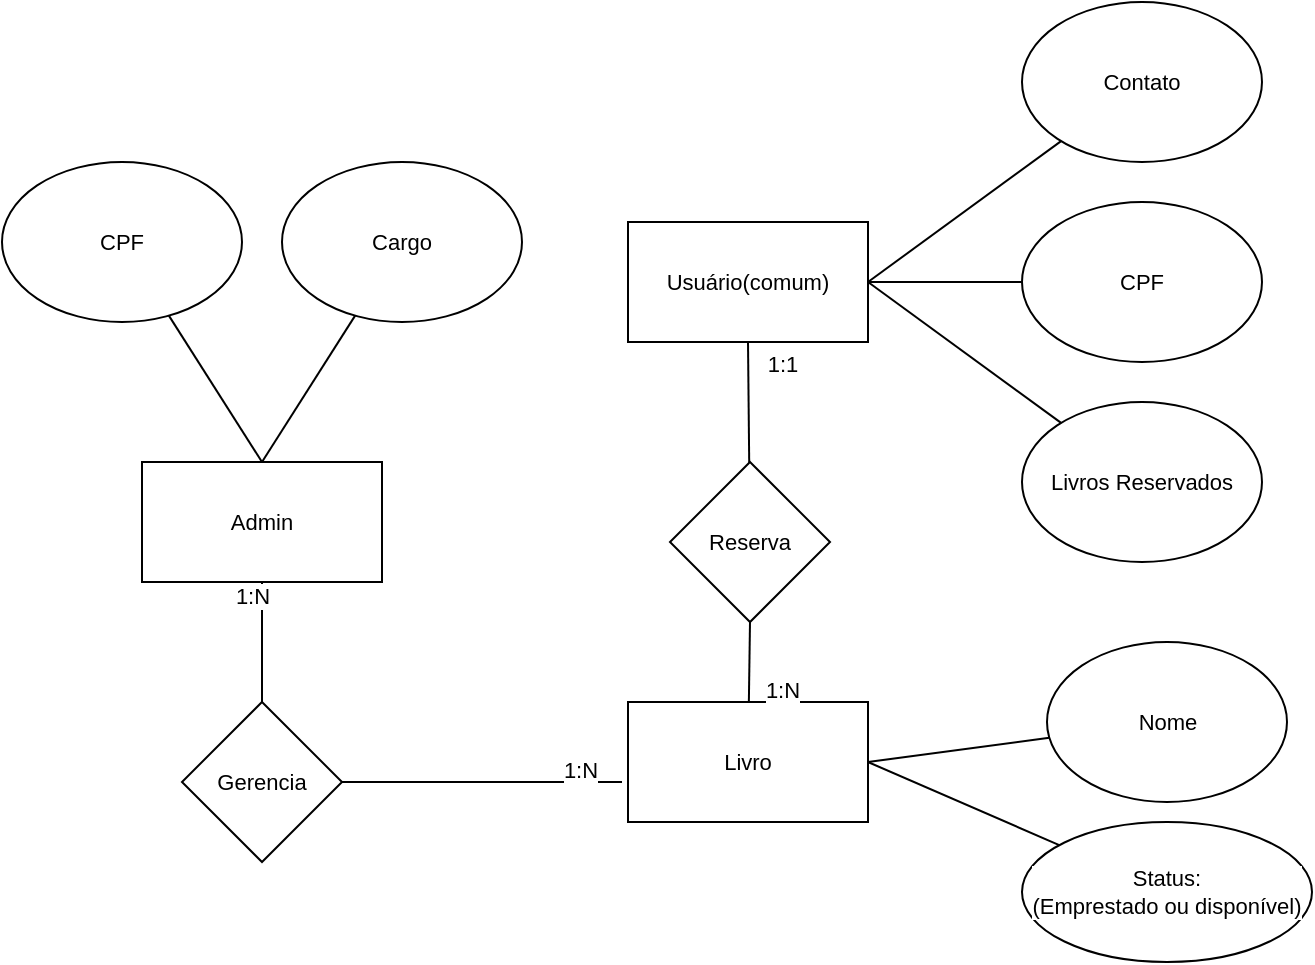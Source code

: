 <mxfile version="28.0.6" pages="2">
  <diagram id="t4f9smnB7qsIz9YTrfJ5" name="Página-2">
    <mxGraphModel dx="661" dy="693" grid="1" gridSize="10" guides="1" tooltips="1" connect="1" arrows="1" fold="1" page="1" pageScale="1" pageWidth="827" pageHeight="1169" math="0" shadow="0">
      <root>
        <mxCell id="0" />
        <mxCell id="1" parent="0" />
        <mxCell id="vwDrhNzpsRFTPE5WMlNl-2" style="edgeStyle=none;shape=connector;rounded=0;orthogonalLoop=1;jettySize=auto;html=1;exitX=0.5;exitY=1;exitDx=0;exitDy=0;strokeColor=default;align=center;verticalAlign=middle;fontFamily=Helvetica;fontSize=11;fontColor=default;labelBackgroundColor=default;endArrow=none;endFill=0;" edge="1" parent="1" source="4u-6r5kAlAClLr3WJw1b-2" target="4u-6r5kAlAClLr3WJw1b-4">
          <mxGeometry relative="1" as="geometry" />
        </mxCell>
        <mxCell id="vwDrhNzpsRFTPE5WMlNl-5" value="1:1" style="edgeLabel;html=1;align=center;verticalAlign=middle;resizable=0;points=[];fontFamily=Helvetica;fontSize=11;fontColor=default;labelBackgroundColor=default;" vertex="1" connectable="0" parent="vwDrhNzpsRFTPE5WMlNl-2">
          <mxGeometry x="-0.262" y="-3" relative="1" as="geometry">
            <mxPoint x="20" y="-12" as="offset" />
          </mxGeometry>
        </mxCell>
        <mxCell id="3lB_DW1wCjmtcMdy3Zhy-5" style="edgeStyle=none;shape=connector;rounded=0;orthogonalLoop=1;jettySize=auto;html=1;exitX=1;exitY=0.5;exitDx=0;exitDy=0;strokeColor=default;align=center;verticalAlign=middle;fontFamily=Helvetica;fontSize=11;fontColor=default;labelBackgroundColor=default;endArrow=none;endFill=0;" edge="1" parent="1" source="4u-6r5kAlAClLr3WJw1b-2" target="3lB_DW1wCjmtcMdy3Zhy-3">
          <mxGeometry relative="1" as="geometry" />
        </mxCell>
        <mxCell id="3lB_DW1wCjmtcMdy3Zhy-6" style="edgeStyle=none;shape=connector;rounded=0;orthogonalLoop=1;jettySize=auto;html=1;exitX=1;exitY=0.5;exitDx=0;exitDy=0;strokeColor=default;align=center;verticalAlign=middle;fontFamily=Helvetica;fontSize=11;fontColor=default;labelBackgroundColor=default;endArrow=none;endFill=0;" edge="1" parent="1" source="4u-6r5kAlAClLr3WJw1b-2" target="3lB_DW1wCjmtcMdy3Zhy-1">
          <mxGeometry relative="1" as="geometry" />
        </mxCell>
        <mxCell id="3lB_DW1wCjmtcMdy3Zhy-7" style="edgeStyle=none;shape=connector;rounded=0;orthogonalLoop=1;jettySize=auto;html=1;exitX=1;exitY=0.5;exitDx=0;exitDy=0;strokeColor=default;align=center;verticalAlign=middle;fontFamily=Helvetica;fontSize=11;fontColor=default;labelBackgroundColor=default;endArrow=none;endFill=0;" edge="1" parent="1" source="4u-6r5kAlAClLr3WJw1b-2" target="3lB_DW1wCjmtcMdy3Zhy-4">
          <mxGeometry relative="1" as="geometry" />
        </mxCell>
        <mxCell id="4u-6r5kAlAClLr3WJw1b-2" value="Usuário(comum)" style="rounded=0;whiteSpace=wrap;html=1;fontFamily=Helvetica;fontSize=11;fontColor=default;labelBackgroundColor=default;" vertex="1" parent="1">
          <mxGeometry x="453" y="120" width="120" height="60" as="geometry" />
        </mxCell>
        <mxCell id="3lB_DW1wCjmtcMdy3Zhy-10" style="edgeStyle=none;shape=connector;rounded=0;orthogonalLoop=1;jettySize=auto;html=1;exitX=1;exitY=0.5;exitDx=0;exitDy=0;strokeColor=default;align=center;verticalAlign=middle;fontFamily=Helvetica;fontSize=11;fontColor=default;labelBackgroundColor=default;endArrow=none;endFill=0;" edge="1" parent="1" source="4u-6r5kAlAClLr3WJw1b-3" target="3lB_DW1wCjmtcMdy3Zhy-8">
          <mxGeometry relative="1" as="geometry" />
        </mxCell>
        <mxCell id="3lB_DW1wCjmtcMdy3Zhy-11" style="edgeStyle=none;shape=connector;rounded=0;orthogonalLoop=1;jettySize=auto;html=1;exitX=1;exitY=0.5;exitDx=0;exitDy=0;strokeColor=default;align=center;verticalAlign=middle;fontFamily=Helvetica;fontSize=11;fontColor=default;labelBackgroundColor=default;endArrow=none;endFill=0;" edge="1" parent="1" source="4u-6r5kAlAClLr3WJw1b-3" target="3lB_DW1wCjmtcMdy3Zhy-9">
          <mxGeometry relative="1" as="geometry" />
        </mxCell>
        <mxCell id="4u-6r5kAlAClLr3WJw1b-3" value="Livro" style="rounded=0;whiteSpace=wrap;html=1;fontFamily=Helvetica;fontSize=11;fontColor=default;labelBackgroundColor=default;" vertex="1" parent="1">
          <mxGeometry x="453" y="360" width="120" height="60" as="geometry" />
        </mxCell>
        <mxCell id="vwDrhNzpsRFTPE5WMlNl-3" style="edgeStyle=none;shape=connector;rounded=0;orthogonalLoop=1;jettySize=auto;html=1;exitX=0.5;exitY=1;exitDx=0;exitDy=0;strokeColor=default;align=center;verticalAlign=middle;fontFamily=Helvetica;fontSize=11;fontColor=default;labelBackgroundColor=default;endArrow=none;endFill=0;" edge="1" parent="1" source="4u-6r5kAlAClLr3WJw1b-4" target="4u-6r5kAlAClLr3WJw1b-3">
          <mxGeometry relative="1" as="geometry" />
        </mxCell>
        <mxCell id="vwDrhNzpsRFTPE5WMlNl-4" value="1:N" style="edgeLabel;html=1;align=center;verticalAlign=middle;resizable=0;points=[];fontFamily=Helvetica;fontSize=11;fontColor=default;labelBackgroundColor=default;" vertex="1" connectable="0" parent="vwDrhNzpsRFTPE5WMlNl-3">
          <mxGeometry x="0.305" y="2" relative="1" as="geometry">
            <mxPoint x="14" y="8" as="offset" />
          </mxGeometry>
        </mxCell>
        <mxCell id="4u-6r5kAlAClLr3WJw1b-4" value="Reserva" style="rhombus;whiteSpace=wrap;html=1;fontFamily=Helvetica;fontSize=11;fontColor=default;labelBackgroundColor=default;" vertex="1" parent="1">
          <mxGeometry x="474" y="240" width="80" height="80" as="geometry" />
        </mxCell>
        <mxCell id="3lB_DW1wCjmtcMdy3Zhy-18" value="1:N" style="edgeStyle=none;shape=connector;rounded=0;orthogonalLoop=1;jettySize=auto;html=1;exitX=1;exitY=0.5;exitDx=0;exitDy=0;strokeColor=default;align=center;verticalAlign=middle;fontFamily=Helvetica;fontSize=11;fontColor=default;labelBackgroundColor=default;endArrow=none;endFill=0;" edge="1" parent="1" source="vwDrhNzpsRFTPE5WMlNl-7">
          <mxGeometry x="0.697" y="6" relative="1" as="geometry">
            <mxPoint x="450" y="400" as="targetPoint" />
            <mxPoint as="offset" />
          </mxGeometry>
        </mxCell>
        <mxCell id="vwDrhNzpsRFTPE5WMlNl-7" value="Gerencia" style="rhombus;whiteSpace=wrap;html=1;fontFamily=Helvetica;fontSize=11;fontColor=default;labelBackgroundColor=default;" vertex="1" parent="1">
          <mxGeometry x="230" y="360" width="80" height="80" as="geometry" />
        </mxCell>
        <mxCell id="3lB_DW1wCjmtcMdy3Zhy-1" value="CPF" style="ellipse;whiteSpace=wrap;html=1;fontFamily=Helvetica;fontSize=11;fontColor=default;labelBackgroundColor=default;" vertex="1" parent="1">
          <mxGeometry x="650" y="110" width="120" height="80" as="geometry" />
        </mxCell>
        <mxCell id="3lB_DW1wCjmtcMdy3Zhy-3" value="Contato" style="ellipse;whiteSpace=wrap;html=1;fontFamily=Helvetica;fontSize=11;fontColor=default;labelBackgroundColor=default;" vertex="1" parent="1">
          <mxGeometry x="650" y="10" width="120" height="80" as="geometry" />
        </mxCell>
        <mxCell id="3lB_DW1wCjmtcMdy3Zhy-4" value="Livros Reservados" style="ellipse;whiteSpace=wrap;html=1;fontFamily=Helvetica;fontSize=11;fontColor=default;labelBackgroundColor=default;" vertex="1" parent="1">
          <mxGeometry x="650" y="210" width="120" height="80" as="geometry" />
        </mxCell>
        <mxCell id="3lB_DW1wCjmtcMdy3Zhy-8" value="Nome" style="ellipse;whiteSpace=wrap;html=1;fontFamily=Helvetica;fontSize=11;fontColor=default;labelBackgroundColor=default;" vertex="1" parent="1">
          <mxGeometry x="662.5" y="330" width="120" height="80" as="geometry" />
        </mxCell>
        <mxCell id="3lB_DW1wCjmtcMdy3Zhy-9" value="Status:&lt;br&gt;(Emprestado ou disponível)" style="ellipse;whiteSpace=wrap;html=1;fontFamily=Helvetica;fontSize=11;fontColor=default;labelBackgroundColor=default;" vertex="1" parent="1">
          <mxGeometry x="650" y="420" width="145" height="70" as="geometry" />
        </mxCell>
        <mxCell id="3lB_DW1wCjmtcMdy3Zhy-14" value="1:N" style="edgeStyle=none;shape=connector;rounded=0;orthogonalLoop=1;jettySize=auto;html=1;strokeColor=default;align=center;verticalAlign=middle;fontFamily=Helvetica;fontSize=11;fontColor=default;labelBackgroundColor=default;endArrow=none;endFill=0;" edge="1" parent="1" source="3lB_DW1wCjmtcMdy3Zhy-13" target="vwDrhNzpsRFTPE5WMlNl-7">
          <mxGeometry x="-0.762" y="-5" relative="1" as="geometry">
            <mxPoint as="offset" />
          </mxGeometry>
        </mxCell>
        <mxCell id="3lB_DW1wCjmtcMdy3Zhy-23" style="edgeStyle=none;shape=connector;rounded=0;orthogonalLoop=1;jettySize=auto;html=1;exitX=0.5;exitY=0;exitDx=0;exitDy=0;strokeColor=default;align=center;verticalAlign=middle;fontFamily=Helvetica;fontSize=11;fontColor=default;labelBackgroundColor=default;endArrow=none;endFill=0;" edge="1" parent="1" source="3lB_DW1wCjmtcMdy3Zhy-13" target="3lB_DW1wCjmtcMdy3Zhy-21">
          <mxGeometry relative="1" as="geometry" />
        </mxCell>
        <mxCell id="3lB_DW1wCjmtcMdy3Zhy-24" style="edgeStyle=none;shape=connector;rounded=0;orthogonalLoop=1;jettySize=auto;html=1;exitX=0.5;exitY=0;exitDx=0;exitDy=0;strokeColor=default;align=center;verticalAlign=middle;fontFamily=Helvetica;fontSize=11;fontColor=default;labelBackgroundColor=default;endArrow=none;endFill=0;" edge="1" parent="1" source="3lB_DW1wCjmtcMdy3Zhy-13" target="3lB_DW1wCjmtcMdy3Zhy-22">
          <mxGeometry relative="1" as="geometry" />
        </mxCell>
        <mxCell id="3lB_DW1wCjmtcMdy3Zhy-13" value="Admin" style="rounded=0;whiteSpace=wrap;html=1;fontFamily=Helvetica;fontSize=11;fontColor=default;labelBackgroundColor=default;" vertex="1" parent="1">
          <mxGeometry x="210" y="240" width="120" height="60" as="geometry" />
        </mxCell>
        <mxCell id="3lB_DW1wCjmtcMdy3Zhy-21" value="CPF" style="ellipse;whiteSpace=wrap;html=1;fontFamily=Helvetica;fontSize=11;fontColor=default;labelBackgroundColor=default;" vertex="1" parent="1">
          <mxGeometry x="140" y="90" width="120" height="80" as="geometry" />
        </mxCell>
        <mxCell id="3lB_DW1wCjmtcMdy3Zhy-22" value="Cargo" style="ellipse;whiteSpace=wrap;html=1;fontFamily=Helvetica;fontSize=11;fontColor=default;labelBackgroundColor=default;" vertex="1" parent="1">
          <mxGeometry x="280" y="90" width="120" height="80" as="geometry" />
        </mxCell>
      </root>
    </mxGraphModel>
  </diagram>
  <diagram name="Página-1" id="AEkCDaV81PiAAGtS1x3o">
    <mxGraphModel dx="335" dy="412" grid="1" gridSize="10" guides="1" tooltips="1" connect="1" arrows="1" fold="1" page="1" pageScale="1" pageWidth="827" pageHeight="1169" math="0" shadow="0">
      <root>
        <mxCell id="0" />
        <mxCell id="1" parent="0" />
        <mxCell id="EInX4FQBDb-V_3y1I1yb-6" style="rounded=0;orthogonalLoop=1;jettySize=auto;html=1;exitX=1;exitY=0.333;exitDx=0;exitDy=0;exitPerimeter=0;" edge="1" parent="1" source="EInX4FQBDb-V_3y1I1yb-1" target="EInX4FQBDb-V_3y1I1yb-4">
          <mxGeometry relative="1" as="geometry" />
        </mxCell>
        <mxCell id="xGgViO5FNOMI-JUhfNwM-2" style="edgeStyle=none;shape=connector;rounded=0;orthogonalLoop=1;jettySize=auto;html=1;exitX=1;exitY=0.333;exitDx=0;exitDy=0;exitPerimeter=0;strokeColor=default;align=center;verticalAlign=middle;fontFamily=Helvetica;fontSize=11;fontColor=default;labelBackgroundColor=default;endArrow=classic;" edge="1" parent="1" source="EInX4FQBDb-V_3y1I1yb-1" target="xGgViO5FNOMI-JUhfNwM-1">
          <mxGeometry relative="1" as="geometry" />
        </mxCell>
        <mxCell id="xGgViO5FNOMI-JUhfNwM-6" style="edgeStyle=none;shape=connector;rounded=0;orthogonalLoop=1;jettySize=auto;html=1;exitX=1;exitY=0.333;exitDx=0;exitDy=0;exitPerimeter=0;strokeColor=default;align=center;verticalAlign=middle;fontFamily=Helvetica;fontSize=11;fontColor=default;labelBackgroundColor=default;endArrow=classic;" edge="1" parent="1" source="EInX4FQBDb-V_3y1I1yb-1" target="xGgViO5FNOMI-JUhfNwM-5">
          <mxGeometry relative="1" as="geometry" />
        </mxCell>
        <mxCell id="EInX4FQBDb-V_3y1I1yb-1" value="Usuário(comum)" style="shape=umlActor;verticalLabelPosition=bottom;verticalAlign=top;html=1;outlineConnect=0;" vertex="1" parent="1">
          <mxGeometry x="180" y="220" width="30" height="60" as="geometry" />
        </mxCell>
        <mxCell id="EInX4FQBDb-V_3y1I1yb-3" value="Cadastrar seu livro(Create)" style="ellipse;whiteSpace=wrap;html=1;" vertex="1" parent="1">
          <mxGeometry x="470" y="370" width="120" height="80" as="geometry" />
        </mxCell>
        <mxCell id="EInX4FQBDb-V_3y1I1yb-4" value="Visualizar seu livro(Read)" style="ellipse;whiteSpace=wrap;html=1;" vertex="1" parent="1">
          <mxGeometry x="300" y="260" width="120" height="80" as="geometry" />
        </mxCell>
        <mxCell id="EInX4FQBDb-V_3y1I1yb-9" style="rounded=0;orthogonalLoop=1;jettySize=auto;html=1;exitX=0;exitY=0.333;exitDx=0;exitDy=0;exitPerimeter=0;" edge="1" parent="1" source="EInX4FQBDb-V_3y1I1yb-7" target="EInX4FQBDb-V_3y1I1yb-8">
          <mxGeometry relative="1" as="geometry" />
        </mxCell>
        <mxCell id="EInX4FQBDb-V_3y1I1yb-12" style="edgeStyle=none;shape=connector;rounded=0;orthogonalLoop=1;jettySize=auto;html=1;exitX=0;exitY=0.333;exitDx=0;exitDy=0;exitPerimeter=0;strokeColor=default;align=center;verticalAlign=middle;fontFamily=Helvetica;fontSize=11;fontColor=default;labelBackgroundColor=default;endArrow=classic;" edge="1" parent="1" source="EInX4FQBDb-V_3y1I1yb-7" target="EInX4FQBDb-V_3y1I1yb-11">
          <mxGeometry relative="1" as="geometry" />
        </mxCell>
        <mxCell id="xGgViO5FNOMI-JUhfNwM-3" style="edgeStyle=none;shape=connector;rounded=0;orthogonalLoop=1;jettySize=auto;html=1;exitX=0;exitY=0.333;exitDx=0;exitDy=0;exitPerimeter=0;strokeColor=default;align=center;verticalAlign=middle;fontFamily=Helvetica;fontSize=11;fontColor=default;labelBackgroundColor=default;endArrow=classic;" edge="1" parent="1" source="EInX4FQBDb-V_3y1I1yb-7" target="EInX4FQBDb-V_3y1I1yb-3">
          <mxGeometry relative="1" as="geometry" />
        </mxCell>
        <mxCell id="EInX4FQBDb-V_3y1I1yb-7" value="Admin" style="shape=umlActor;verticalLabelPosition=bottom;verticalAlign=top;html=1;outlineConnect=0;" vertex="1" parent="1">
          <mxGeometry x="670" y="290" width="30" height="60" as="geometry" />
        </mxCell>
        <mxCell id="EInX4FQBDb-V_3y1I1yb-8" value="Registrar vendas realizadas(Create)" style="ellipse;whiteSpace=wrap;html=1;" vertex="1" parent="1">
          <mxGeometry x="470" y="170" width="120" height="80" as="geometry" />
        </mxCell>
        <mxCell id="EInX4FQBDb-V_3y1I1yb-11" value="Emitir relatório(Read)" style="ellipse;whiteSpace=wrap;html=1;" vertex="1" parent="1">
          <mxGeometry x="470" y="270" width="120" height="80" as="geometry" />
        </mxCell>
        <mxCell id="xGgViO5FNOMI-JUhfNwM-1" value="Comprar livros(Create)" style="ellipse;whiteSpace=wrap;html=1;" vertex="1" parent="1">
          <mxGeometry x="300" y="150" width="120" height="80" as="geometry" />
        </mxCell>
        <mxCell id="xGgViO5FNOMI-JUhfNwM-5" value="Reservar livros(Create" style="ellipse;whiteSpace=wrap;html=1;" vertex="1" parent="1">
          <mxGeometry x="300" y="370" width="120" height="80" as="geometry" />
        </mxCell>
      </root>
    </mxGraphModel>
  </diagram>
</mxfile>
